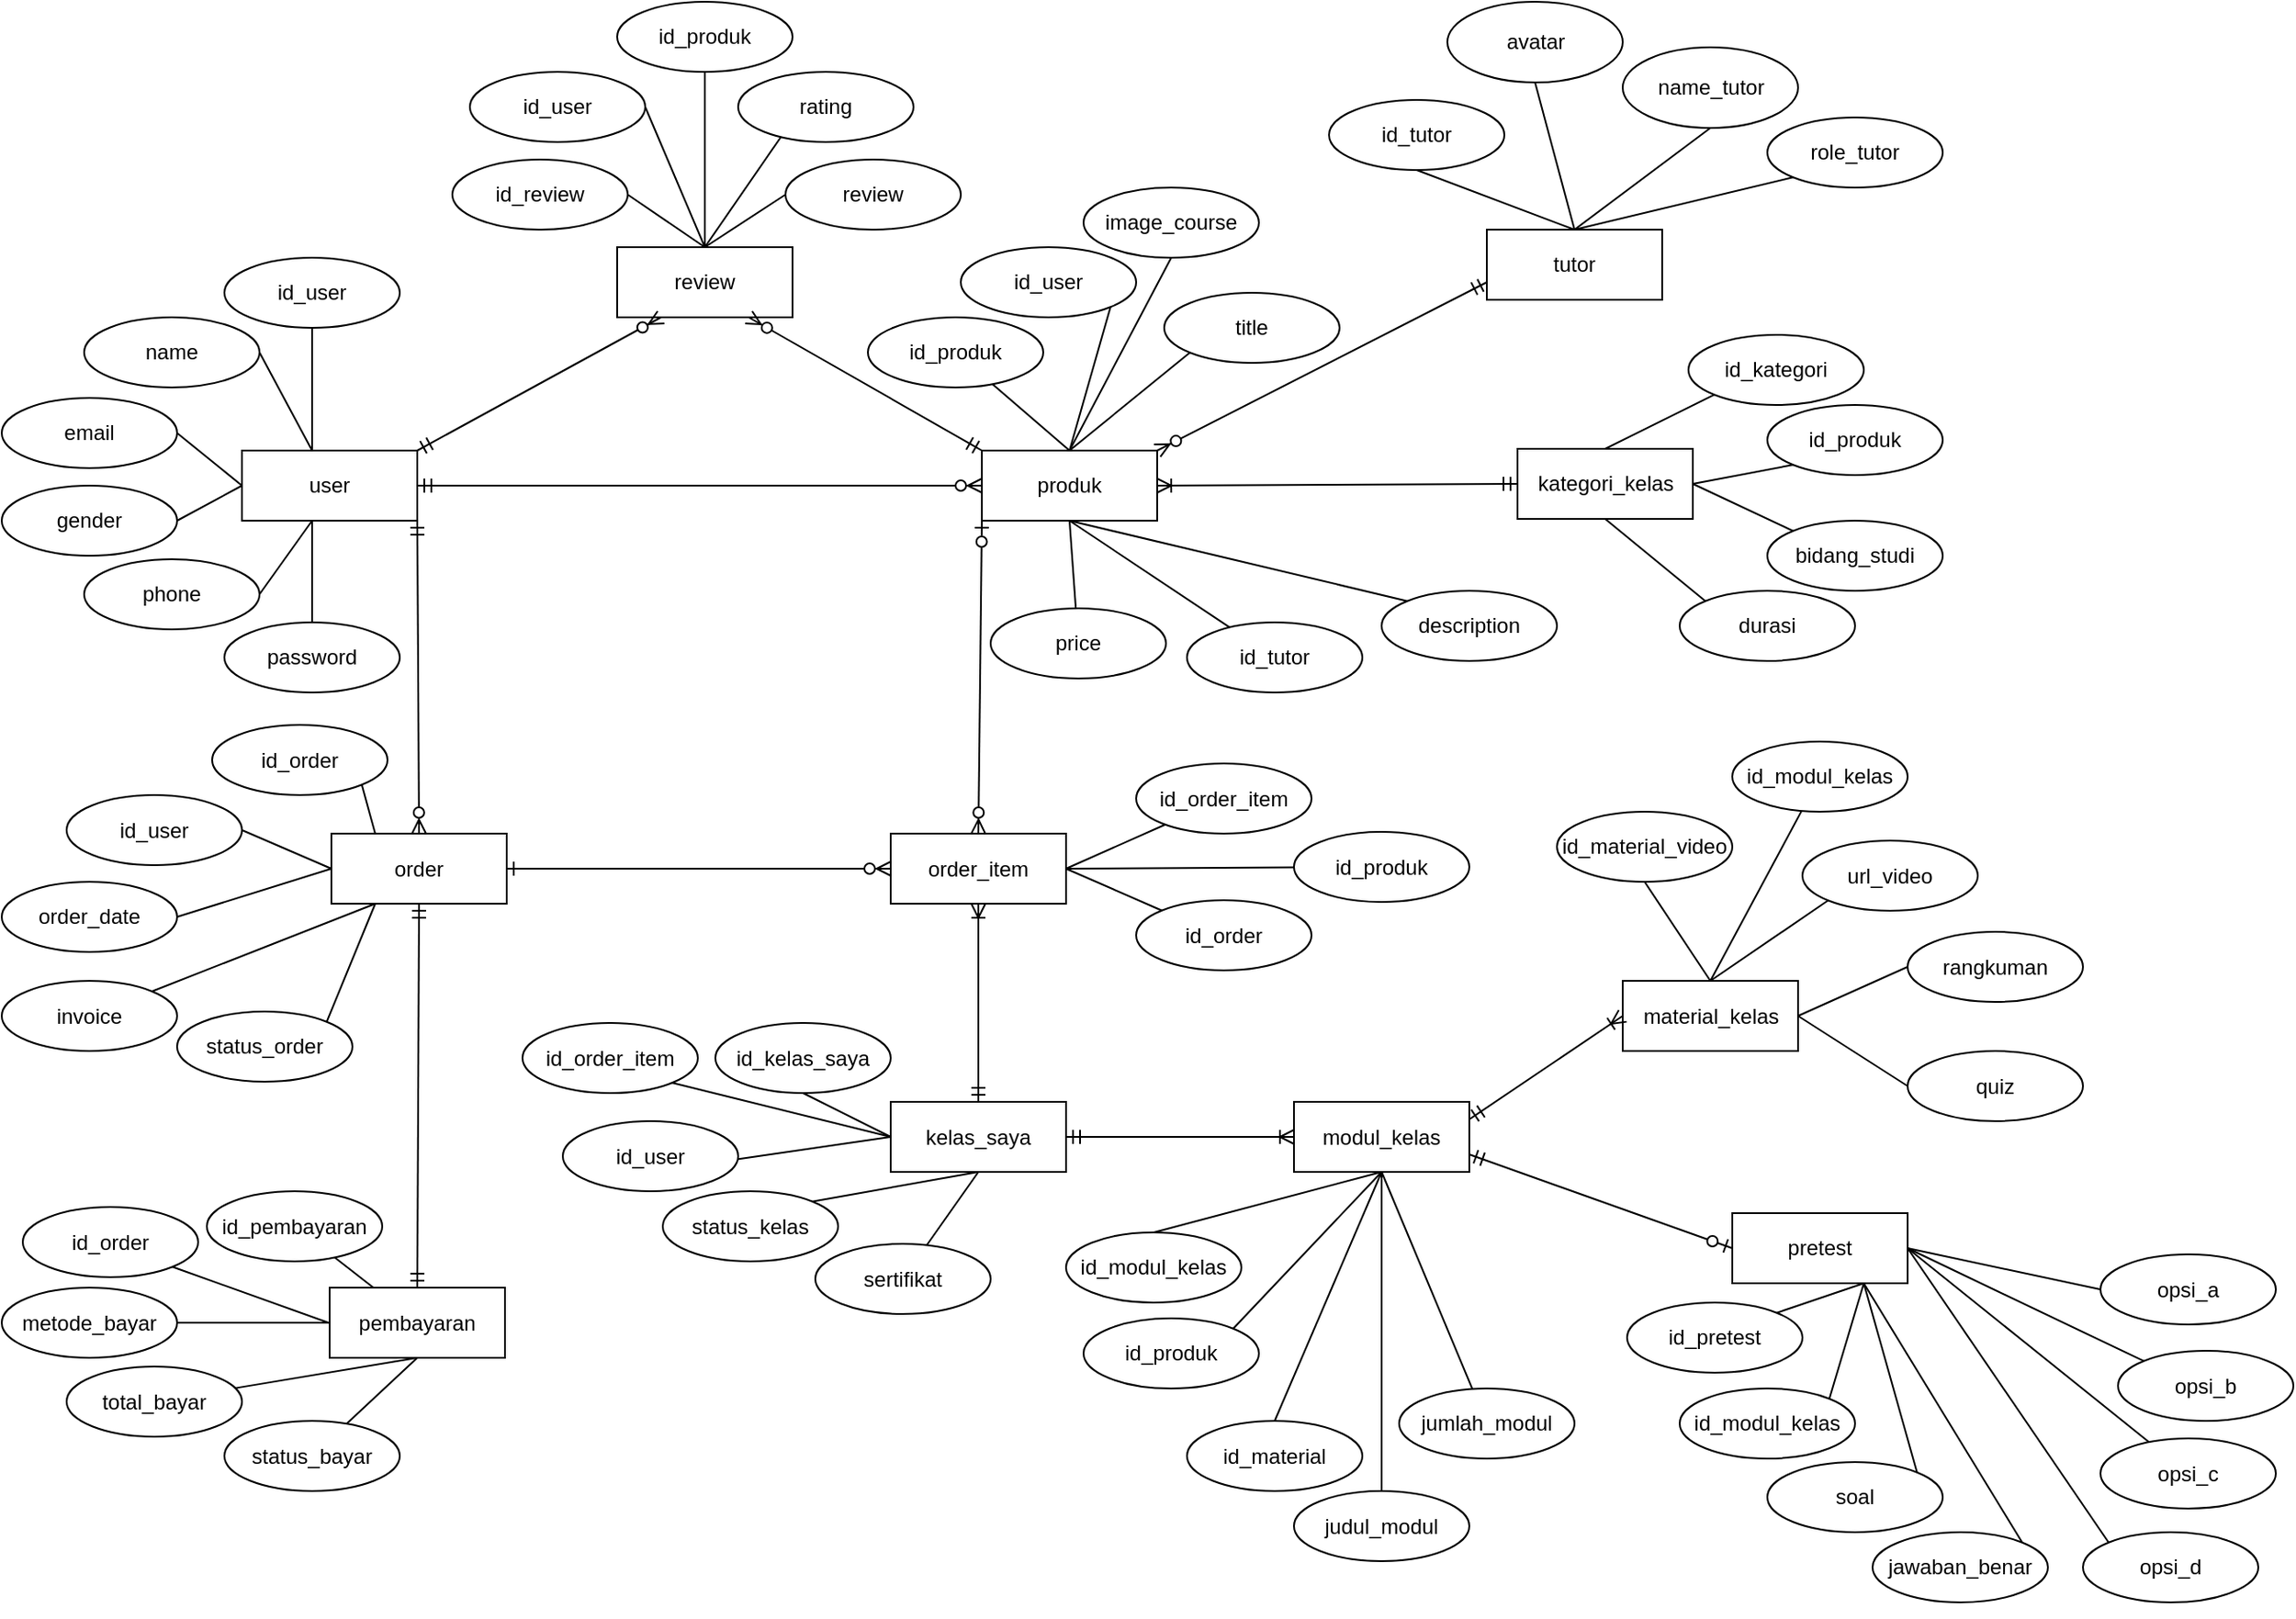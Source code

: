 <mxfile version="28.0.7">
  <diagram name="Halaman-1" id="AR8Spjh0UXJ9Vn7z1d0l">
    <mxGraphModel dx="1042" dy="1777" grid="1" gridSize="10" guides="1" tooltips="1" connect="1" arrows="1" fold="1" page="1" pageScale="1" pageWidth="827" pageHeight="1169" math="0" shadow="0">
      <root>
        <mxCell id="0" />
        <mxCell id="1" parent="0" />
        <mxCell id="4vs3T1weUWw03hKmJ2pg-3" value="user" style="whiteSpace=wrap;html=1;align=center;" parent="1" vertex="1">
          <mxGeometry x="337" y="-774" width="100" height="40" as="geometry" />
        </mxCell>
        <mxCell id="grffc1_wKBLmNfHmWr4K-2" value="" style="rounded=0;orthogonalLoop=1;jettySize=auto;html=1;endArrow=none;endFill=0;" parent="1" source="4vs3T1weUWw03hKmJ2pg-5" edge="1">
          <mxGeometry relative="1" as="geometry">
            <mxPoint x="377" y="-774" as="targetPoint" />
          </mxGeometry>
        </mxCell>
        <mxCell id="4vs3T1weUWw03hKmJ2pg-5" value="id_user" style="ellipse;whiteSpace=wrap;html=1;align=center;" parent="1" vertex="1">
          <mxGeometry x="327" y="-884" width="100" height="40" as="geometry" />
        </mxCell>
        <mxCell id="grffc1_wKBLmNfHmWr4K-7" style="rounded=0;orthogonalLoop=1;jettySize=auto;html=1;exitX=1;exitY=0.5;exitDx=0;exitDy=0;endArrow=none;endFill=0;" parent="1" source="4vs3T1weUWw03hKmJ2pg-6" edge="1">
          <mxGeometry relative="1" as="geometry">
            <mxPoint x="377" y="-774" as="targetPoint" />
          </mxGeometry>
        </mxCell>
        <mxCell id="4vs3T1weUWw03hKmJ2pg-6" value="name" style="ellipse;whiteSpace=wrap;html=1;align=center;" parent="1" vertex="1">
          <mxGeometry x="247" y="-850" width="100" height="40" as="geometry" />
        </mxCell>
        <mxCell id="grffc1_wKBLmNfHmWr4K-4" style="rounded=0;orthogonalLoop=1;jettySize=auto;html=1;entryX=0;entryY=0.5;entryDx=0;entryDy=0;endArrow=none;endFill=0;exitX=1;exitY=0.5;exitDx=0;exitDy=0;" parent="1" source="4vs3T1weUWw03hKmJ2pg-7" target="4vs3T1weUWw03hKmJ2pg-3" edge="1">
          <mxGeometry relative="1" as="geometry">
            <mxPoint x="285.26" y="-773.971" as="sourcePoint" />
            <mxPoint x="329" y="-754" as="targetPoint" />
          </mxGeometry>
        </mxCell>
        <mxCell id="4vs3T1weUWw03hKmJ2pg-7" value="email" style="ellipse;whiteSpace=wrap;html=1;align=center;" parent="1" vertex="1">
          <mxGeometry x="200" y="-804" width="100" height="40" as="geometry" />
        </mxCell>
        <mxCell id="grffc1_wKBLmNfHmWr4K-5" style="rounded=0;orthogonalLoop=1;jettySize=auto;html=1;exitX=1;exitY=0.5;exitDx=0;exitDy=0;entryX=0;entryY=0.5;entryDx=0;entryDy=0;endArrow=none;endFill=0;" parent="1" source="4vs3T1weUWw03hKmJ2pg-8" target="4vs3T1weUWw03hKmJ2pg-3" edge="1">
          <mxGeometry relative="1" as="geometry">
            <mxPoint x="329" y="-754" as="targetPoint" />
            <mxPoint x="292" y="-734" as="sourcePoint" />
          </mxGeometry>
        </mxCell>
        <mxCell id="4vs3T1weUWw03hKmJ2pg-8" value="gender" style="ellipse;whiteSpace=wrap;html=1;align=center;" parent="1" vertex="1">
          <mxGeometry x="200" y="-754" width="100" height="40" as="geometry" />
        </mxCell>
        <mxCell id="4vs3T1weUWw03hKmJ2pg-9" value="phone" style="ellipse;whiteSpace=wrap;html=1;align=center;" parent="1" vertex="1">
          <mxGeometry x="247" y="-712" width="100" height="40" as="geometry" />
        </mxCell>
        <mxCell id="grffc1_wKBLmNfHmWr4K-8" value="" style="rounded=0;orthogonalLoop=1;jettySize=auto;html=1;endArrow=none;endFill=0;" parent="1" source="4vs3T1weUWw03hKmJ2pg-10" edge="1">
          <mxGeometry relative="1" as="geometry">
            <mxPoint x="377" y="-734" as="targetPoint" />
          </mxGeometry>
        </mxCell>
        <mxCell id="4vs3T1weUWw03hKmJ2pg-10" value="password" style="ellipse;whiteSpace=wrap;html=1;align=center;" parent="1" vertex="1">
          <mxGeometry x="327" y="-676" width="100" height="40" as="geometry" />
        </mxCell>
        <mxCell id="grffc1_wKBLmNfHmWr4K-1" value="produk" style="whiteSpace=wrap;html=1;align=center;" parent="1" vertex="1">
          <mxGeometry x="759" y="-774" width="100" height="40" as="geometry" />
        </mxCell>
        <mxCell id="grffc1_wKBLmNfHmWr4K-6" style="rounded=0;orthogonalLoop=1;jettySize=auto;html=1;exitX=1;exitY=0.5;exitDx=0;exitDy=0;entryX=0.4;entryY=1;entryDx=0;entryDy=0;entryPerimeter=0;endArrow=none;endFill=0;" parent="1" source="4vs3T1weUWw03hKmJ2pg-9" target="4vs3T1weUWw03hKmJ2pg-3" edge="1">
          <mxGeometry relative="1" as="geometry" />
        </mxCell>
        <mxCell id="grffc1_wKBLmNfHmWr4K-19" style="rounded=0;orthogonalLoop=1;jettySize=auto;html=1;entryX=0.5;entryY=0;entryDx=0;entryDy=0;endArrow=none;endFill=0;" parent="1" source="grffc1_wKBLmNfHmWr4K-9" target="grffc1_wKBLmNfHmWr4K-1" edge="1">
          <mxGeometry relative="1" as="geometry" />
        </mxCell>
        <mxCell id="grffc1_wKBLmNfHmWr4K-9" value="id_produk" style="ellipse;whiteSpace=wrap;html=1;align=center;" parent="1" vertex="1">
          <mxGeometry x="694" y="-850" width="100" height="40" as="geometry" />
        </mxCell>
        <mxCell id="grffc1_wKBLmNfHmWr4K-22" style="rounded=0;orthogonalLoop=1;jettySize=auto;html=1;entryX=0.5;entryY=1;entryDx=0;entryDy=0;endArrow=none;endFill=0;" parent="1" source="grffc1_wKBLmNfHmWr4K-10" target="grffc1_wKBLmNfHmWr4K-1" edge="1">
          <mxGeometry relative="1" as="geometry" />
        </mxCell>
        <mxCell id="grffc1_wKBLmNfHmWr4K-10" value="id_tutor" style="ellipse;whiteSpace=wrap;html=1;align=center;" parent="1" vertex="1">
          <mxGeometry x="876" y="-676" width="100" height="40" as="geometry" />
        </mxCell>
        <mxCell id="grffc1_wKBLmNfHmWr4K-17" style="rounded=0;orthogonalLoop=1;jettySize=auto;html=1;endArrow=none;endFill=0;entryX=0.5;entryY=0;entryDx=0;entryDy=0;exitX=0.5;exitY=1;exitDx=0;exitDy=0;" parent="1" source="grffc1_wKBLmNfHmWr4K-11" target="grffc1_wKBLmNfHmWr4K-1" edge="1">
          <mxGeometry relative="1" as="geometry">
            <mxPoint x="804" y="-775" as="targetPoint" />
            <mxPoint x="779" y="-815" as="sourcePoint" />
          </mxGeometry>
        </mxCell>
        <mxCell id="grffc1_wKBLmNfHmWr4K-11" value="image_course" style="ellipse;whiteSpace=wrap;html=1;align=center;" parent="1" vertex="1">
          <mxGeometry x="817" y="-924" width="100" height="40" as="geometry" />
        </mxCell>
        <mxCell id="grffc1_wKBLmNfHmWr4K-15" style="rounded=0;orthogonalLoop=1;jettySize=auto;html=1;entryX=0.5;entryY=0;entryDx=0;entryDy=0;endArrow=none;endFill=0;exitX=0;exitY=1;exitDx=0;exitDy=0;" parent="1" source="grffc1_wKBLmNfHmWr4K-12" target="grffc1_wKBLmNfHmWr4K-1" edge="1">
          <mxGeometry relative="1" as="geometry" />
        </mxCell>
        <mxCell id="grffc1_wKBLmNfHmWr4K-12" value="title" style="ellipse;whiteSpace=wrap;html=1;align=center;" parent="1" vertex="1">
          <mxGeometry x="863" y="-864" width="100" height="40" as="geometry" />
        </mxCell>
        <mxCell id="grffc1_wKBLmNfHmWr4K-16" style="rounded=0;orthogonalLoop=1;jettySize=auto;html=1;exitX=0;exitY=0;exitDx=0;exitDy=0;endArrow=none;endFill=0;entryX=0.5;entryY=1;entryDx=0;entryDy=0;" parent="1" source="grffc1_wKBLmNfHmWr4K-13" target="grffc1_wKBLmNfHmWr4K-1" edge="1">
          <mxGeometry relative="1" as="geometry">
            <mxPoint x="754" y="-755" as="targetPoint" />
          </mxGeometry>
        </mxCell>
        <mxCell id="grffc1_wKBLmNfHmWr4K-13" value="description" style="ellipse;whiteSpace=wrap;html=1;align=center;" parent="1" vertex="1">
          <mxGeometry x="987" y="-694" width="100" height="40" as="geometry" />
        </mxCell>
        <mxCell id="grffc1_wKBLmNfHmWr4K-20" style="rounded=0;orthogonalLoop=1;jettySize=auto;html=1;entryX=0.5;entryY=1;entryDx=0;entryDy=0;endArrow=none;endFill=0;" parent="1" source="grffc1_wKBLmNfHmWr4K-14" target="grffc1_wKBLmNfHmWr4K-1" edge="1">
          <mxGeometry relative="1" as="geometry" />
        </mxCell>
        <mxCell id="grffc1_wKBLmNfHmWr4K-14" value="price" style="ellipse;whiteSpace=wrap;html=1;align=center;" parent="1" vertex="1">
          <mxGeometry x="764" y="-684" width="100" height="40" as="geometry" />
        </mxCell>
        <mxCell id="grffc1_wKBLmNfHmWr4K-23" value="tutor" style="whiteSpace=wrap;html=1;align=center;" parent="1" vertex="1">
          <mxGeometry x="1047" y="-900" width="100" height="40" as="geometry" />
        </mxCell>
        <mxCell id="grffc1_wKBLmNfHmWr4K-30" style="rounded=0;orthogonalLoop=1;jettySize=auto;html=1;exitX=0.5;exitY=1;exitDx=0;exitDy=0;endArrow=none;endFill=0;entryX=0.5;entryY=0;entryDx=0;entryDy=0;" parent="1" source="grffc1_wKBLmNfHmWr4K-24" target="grffc1_wKBLmNfHmWr4K-23" edge="1">
          <mxGeometry relative="1" as="geometry">
            <mxPoint x="1171.645" y="-925.858" as="sourcePoint" />
            <mxPoint x="1097" y="-900" as="targetPoint" />
          </mxGeometry>
        </mxCell>
        <mxCell id="grffc1_wKBLmNfHmWr4K-24" value="id_tutor" style="ellipse;whiteSpace=wrap;html=1;align=center;" parent="1" vertex="1">
          <mxGeometry x="957" y="-974" width="100" height="40" as="geometry" />
        </mxCell>
        <mxCell id="grffc1_wKBLmNfHmWr4K-31" style="rounded=0;orthogonalLoop=1;jettySize=auto;html=1;exitX=0.5;exitY=1;exitDx=0;exitDy=0;endArrow=none;endFill=0;entryX=0.5;entryY=0;entryDx=0;entryDy=0;" parent="1" source="grffc1_wKBLmNfHmWr4K-25" target="grffc1_wKBLmNfHmWr4K-23" edge="1">
          <mxGeometry relative="1" as="geometry">
            <mxPoint x="1127" y="-960" as="sourcePoint" />
          </mxGeometry>
        </mxCell>
        <mxCell id="grffc1_wKBLmNfHmWr4K-25" value="name_tutor" style="ellipse;whiteSpace=wrap;html=1;align=center;" parent="1" vertex="1">
          <mxGeometry x="1124.5" y="-1004" width="100" height="46" as="geometry" />
        </mxCell>
        <mxCell id="grffc1_wKBLmNfHmWr4K-33" style="rounded=0;orthogonalLoop=1;jettySize=auto;html=1;endArrow=none;endFill=0;startArrow=none;startFill=0;entryX=0.5;entryY=0;entryDx=0;entryDy=0;exitX=0;exitY=1;exitDx=0;exitDy=0;" parent="1" source="grffc1_wKBLmNfHmWr4K-26" target="grffc1_wKBLmNfHmWr4K-23" edge="1">
          <mxGeometry relative="1" as="geometry">
            <mxPoint x="1047" y="-920" as="sourcePoint" />
            <mxPoint x="1077" y="-906" as="targetPoint" />
          </mxGeometry>
        </mxCell>
        <mxCell id="grffc1_wKBLmNfHmWr4K-26" value="role_tutor" style="ellipse;whiteSpace=wrap;html=1;align=center;" parent="1" vertex="1">
          <mxGeometry x="1207" y="-964" width="100" height="40" as="geometry" />
        </mxCell>
        <mxCell id="grffc1_wKBLmNfHmWr4K-36" style="rounded=0;orthogonalLoop=1;jettySize=auto;html=1;exitX=1;exitY=1;exitDx=0;exitDy=0;entryX=0.5;entryY=0;entryDx=0;entryDy=0;endArrow=none;endFill=0;" parent="1" source="grffc1_wKBLmNfHmWr4K-34" target="grffc1_wKBLmNfHmWr4K-1" edge="1">
          <mxGeometry relative="1" as="geometry" />
        </mxCell>
        <mxCell id="grffc1_wKBLmNfHmWr4K-34" value="id_user" style="ellipse;whiteSpace=wrap;html=1;align=center;" parent="1" vertex="1">
          <mxGeometry x="747" y="-890" width="100" height="40" as="geometry" />
        </mxCell>
        <mxCell id="fIigrEEgvfNoZk3N0VOl-100" value="review" style="whiteSpace=wrap;html=1;align=center;" parent="1" vertex="1">
          <mxGeometry x="551" y="-890" width="100" height="40" as="geometry" />
        </mxCell>
        <mxCell id="fIigrEEgvfNoZk3N0VOl-106" style="rounded=0;orthogonalLoop=1;jettySize=auto;html=1;entryX=0.5;entryY=0;entryDx=0;entryDy=0;endArrow=none;endFill=0;exitX=1;exitY=0.5;exitDx=0;exitDy=0;" parent="1" source="fIigrEEgvfNoZk3N0VOl-101" target="fIigrEEgvfNoZk3N0VOl-100" edge="1">
          <mxGeometry relative="1" as="geometry">
            <mxPoint x="621" y="-900" as="targetPoint" />
          </mxGeometry>
        </mxCell>
        <mxCell id="fIigrEEgvfNoZk3N0VOl-101" value="id_review" style="ellipse;whiteSpace=wrap;html=1;align=center;" parent="1" vertex="1">
          <mxGeometry x="457" y="-940" width="100" height="40" as="geometry" />
        </mxCell>
        <mxCell id="fIigrEEgvfNoZk3N0VOl-107" style="rounded=0;orthogonalLoop=1;jettySize=auto;html=1;exitX=1;exitY=0.5;exitDx=0;exitDy=0;entryX=0.5;entryY=0;entryDx=0;entryDy=0;endArrow=none;endFill=0;" parent="1" source="fIigrEEgvfNoZk3N0VOl-102" target="fIigrEEgvfNoZk3N0VOl-100" edge="1">
          <mxGeometry relative="1" as="geometry" />
        </mxCell>
        <mxCell id="fIigrEEgvfNoZk3N0VOl-102" value="id_user" style="ellipse;whiteSpace=wrap;html=1;align=center;" parent="1" vertex="1">
          <mxGeometry x="467" y="-990" width="100" height="40" as="geometry" />
        </mxCell>
        <mxCell id="fIigrEEgvfNoZk3N0VOl-112" style="rounded=0;orthogonalLoop=1;jettySize=auto;html=1;exitX=0.5;exitY=0;exitDx=0;exitDy=0;endArrow=none;endFill=0;entryX=0.5;entryY=0;entryDx=0;entryDy=0;" parent="1" source="fIigrEEgvfNoZk3N0VOl-103" target="fIigrEEgvfNoZk3N0VOl-100" edge="1">
          <mxGeometry relative="1" as="geometry">
            <mxPoint x="601" y="-848" as="targetPoint" />
          </mxGeometry>
        </mxCell>
        <mxCell id="fIigrEEgvfNoZk3N0VOl-103" value="id_produk" style="ellipse;whiteSpace=wrap;html=1;align=center;" parent="1" vertex="1">
          <mxGeometry x="551" y="-1030" width="100" height="40" as="geometry" />
        </mxCell>
        <mxCell id="fIigrEEgvfNoZk3N0VOl-110" style="rounded=0;orthogonalLoop=1;jettySize=auto;html=1;exitX=0.5;exitY=0;exitDx=0;exitDy=0;entryX=0.5;entryY=0;entryDx=0;entryDy=0;endArrow=none;endFill=0;" parent="1" source="fIigrEEgvfNoZk3N0VOl-104" target="fIigrEEgvfNoZk3N0VOl-100" edge="1">
          <mxGeometry relative="1" as="geometry" />
        </mxCell>
        <mxCell id="fIigrEEgvfNoZk3N0VOl-104" value="rating" style="ellipse;whiteSpace=wrap;html=1;align=center;" parent="1" vertex="1">
          <mxGeometry x="620" y="-990" width="100" height="40" as="geometry" />
        </mxCell>
        <mxCell id="fIigrEEgvfNoZk3N0VOl-111" style="rounded=0;orthogonalLoop=1;jettySize=auto;html=1;endArrow=none;endFill=0;entryX=0.5;entryY=0;entryDx=0;entryDy=0;exitX=0;exitY=0.5;exitDx=0;exitDy=0;" parent="1" source="fIigrEEgvfNoZk3N0VOl-105" target="fIigrEEgvfNoZk3N0VOl-100" edge="1">
          <mxGeometry relative="1" as="geometry">
            <mxPoint x="601" y="-890" as="targetPoint" />
          </mxGeometry>
        </mxCell>
        <mxCell id="fIigrEEgvfNoZk3N0VOl-105" value="review" style="ellipse;whiteSpace=wrap;html=1;align=center;" parent="1" vertex="1">
          <mxGeometry x="647" y="-940" width="100" height="40" as="geometry" />
        </mxCell>
        <mxCell id="fIigrEEgvfNoZk3N0VOl-114" value="pembayaran" style="whiteSpace=wrap;html=1;align=center;" parent="1" vertex="1">
          <mxGeometry x="387" y="-296.5" width="100" height="40" as="geometry" />
        </mxCell>
        <mxCell id="fIigrEEgvfNoZk3N0VOl-115" style="rounded=0;orthogonalLoop=1;jettySize=auto;html=1;entryX=0.25;entryY=0;entryDx=0;entryDy=0;endArrow=none;endFill=0;" parent="1" source="fIigrEEgvfNoZk3N0VOl-116" target="fIigrEEgvfNoZk3N0VOl-114" edge="1">
          <mxGeometry relative="1" as="geometry">
            <mxPoint x="457" y="-306.5" as="targetPoint" />
          </mxGeometry>
        </mxCell>
        <mxCell id="fIigrEEgvfNoZk3N0VOl-116" value="id_pembayaran" style="ellipse;whiteSpace=wrap;html=1;align=center;" parent="1" vertex="1">
          <mxGeometry x="317" y="-351.5" width="100" height="40" as="geometry" />
        </mxCell>
        <mxCell id="fIigrEEgvfNoZk3N0VOl-119" style="rounded=0;orthogonalLoop=1;jettySize=auto;html=1;exitX=1;exitY=1;exitDx=0;exitDy=0;entryX=-0.003;entryY=0.503;entryDx=0;entryDy=0;entryPerimeter=0;endArrow=none;endFill=0;" parent="1" source="fIigrEEgvfNoZk3N0VOl-120" target="fIigrEEgvfNoZk3N0VOl-114" edge="1">
          <mxGeometry relative="1" as="geometry">
            <mxPoint x="387" y="-276.5" as="targetPoint" />
          </mxGeometry>
        </mxCell>
        <mxCell id="fIigrEEgvfNoZk3N0VOl-120" value="id_order" style="ellipse;whiteSpace=wrap;html=1;align=center;" parent="1" vertex="1">
          <mxGeometry x="212" y="-342.5" width="100" height="40" as="geometry" />
        </mxCell>
        <mxCell id="fIigrEEgvfNoZk3N0VOl-121" style="rounded=0;orthogonalLoop=1;jettySize=auto;html=1;exitX=1;exitY=0.5;exitDx=0;exitDy=0;entryX=0;entryY=0.5;entryDx=0;entryDy=0;endArrow=none;endFill=0;" parent="1" source="fIigrEEgvfNoZk3N0VOl-122" target="fIigrEEgvfNoZk3N0VOl-114" edge="1">
          <mxGeometry relative="1" as="geometry" />
        </mxCell>
        <mxCell id="fIigrEEgvfNoZk3N0VOl-122" value="metode_bayar" style="ellipse;whiteSpace=wrap;html=1;align=center;" parent="1" vertex="1">
          <mxGeometry x="200" y="-296.5" width="100" height="40" as="geometry" />
        </mxCell>
        <mxCell id="fIigrEEgvfNoZk3N0VOl-123" style="rounded=0;orthogonalLoop=1;jettySize=auto;html=1;entryX=0.5;entryY=1;entryDx=0;entryDy=0;endArrow=none;endFill=0;" parent="1" source="fIigrEEgvfNoZk3N0VOl-124" target="fIigrEEgvfNoZk3N0VOl-114" edge="1">
          <mxGeometry relative="1" as="geometry" />
        </mxCell>
        <mxCell id="fIigrEEgvfNoZk3N0VOl-124" value="total_bayar" style="ellipse;whiteSpace=wrap;html=1;align=center;" parent="1" vertex="1">
          <mxGeometry x="237" y="-251.5" width="100" height="40" as="geometry" />
        </mxCell>
        <mxCell id="fIigrEEgvfNoZk3N0VOl-125" value="order" style="whiteSpace=wrap;html=1;align=center;" parent="1" vertex="1">
          <mxGeometry x="388" y="-555.5" width="100" height="40" as="geometry" />
        </mxCell>
        <mxCell id="fIigrEEgvfNoZk3N0VOl-126" style="rounded=0;orthogonalLoop=1;jettySize=auto;html=1;endArrow=none;endFill=0;entryX=0.25;entryY=0;entryDx=0;entryDy=0;exitX=1;exitY=1;exitDx=0;exitDy=0;" parent="1" source="fIigrEEgvfNoZk3N0VOl-127" target="fIigrEEgvfNoZk3N0VOl-125" edge="1">
          <mxGeometry relative="1" as="geometry">
            <mxPoint x="501" y="-537" as="targetPoint" />
            <mxPoint x="346.275" y="-432.544" as="sourcePoint" />
          </mxGeometry>
        </mxCell>
        <mxCell id="fIigrEEgvfNoZk3N0VOl-127" value="id_order" style="ellipse;whiteSpace=wrap;html=1;align=center;" parent="1" vertex="1">
          <mxGeometry x="320" y="-617.5" width="100" height="40" as="geometry" />
        </mxCell>
        <mxCell id="fIigrEEgvfNoZk3N0VOl-128" style="rounded=0;orthogonalLoop=1;jettySize=auto;html=1;exitX=1;exitY=0.5;exitDx=0;exitDy=0;entryX=0;entryY=0.5;entryDx=0;entryDy=0;endArrow=none;endFill=0;" parent="1" source="fIigrEEgvfNoZk3N0VOl-129" target="fIigrEEgvfNoZk3N0VOl-125" edge="1">
          <mxGeometry relative="1" as="geometry" />
        </mxCell>
        <mxCell id="fIigrEEgvfNoZk3N0VOl-129" value="id_user" style="ellipse;whiteSpace=wrap;html=1;align=center;" parent="1" vertex="1">
          <mxGeometry x="237" y="-577.5" width="100" height="40" as="geometry" />
        </mxCell>
        <mxCell id="fIigrEEgvfNoZk3N0VOl-132" style="rounded=0;orthogonalLoop=1;jettySize=auto;html=1;exitX=1;exitY=0.5;exitDx=0;exitDy=0;entryX=0;entryY=0.5;entryDx=0;entryDy=0;endArrow=none;endFill=0;" parent="1" source="fIigrEEgvfNoZk3N0VOl-133" target="fIigrEEgvfNoZk3N0VOl-125" edge="1">
          <mxGeometry relative="1" as="geometry" />
        </mxCell>
        <mxCell id="fIigrEEgvfNoZk3N0VOl-133" value="order_date" style="ellipse;whiteSpace=wrap;html=1;align=center;" parent="1" vertex="1">
          <mxGeometry x="200" y="-528" width="100" height="40" as="geometry" />
        </mxCell>
        <mxCell id="fIigrEEgvfNoZk3N0VOl-137" value="" style="rounded=0;orthogonalLoop=1;jettySize=auto;html=1;endArrow=none;endFill=0;entryX=0.25;entryY=1;entryDx=0;entryDy=0;" parent="1" source="fIigrEEgvfNoZk3N0VOl-136" target="fIigrEEgvfNoZk3N0VOl-125" edge="1">
          <mxGeometry relative="1" as="geometry" />
        </mxCell>
        <mxCell id="fIigrEEgvfNoZk3N0VOl-136" value="invoice" style="ellipse;whiteSpace=wrap;html=1;align=center;" parent="1" vertex="1">
          <mxGeometry x="200" y="-471.5" width="100" height="40" as="geometry" />
        </mxCell>
        <mxCell id="fIigrEEgvfNoZk3N0VOl-138" value="pretest" style="whiteSpace=wrap;html=1;align=center;" parent="1" vertex="1">
          <mxGeometry x="1187" y="-339" width="100" height="40" as="geometry" />
        </mxCell>
        <mxCell id="V3e96ujiatzASSG7UKfO-22" style="rounded=0;orthogonalLoop=1;jettySize=auto;html=1;exitX=1;exitY=0;exitDx=0;exitDy=0;entryX=0.75;entryY=1;entryDx=0;entryDy=0;endArrow=none;endFill=0;" parent="1" source="fIigrEEgvfNoZk3N0VOl-140" target="fIigrEEgvfNoZk3N0VOl-138" edge="1">
          <mxGeometry relative="1" as="geometry" />
        </mxCell>
        <mxCell id="fIigrEEgvfNoZk3N0VOl-140" value="id_pretest" style="ellipse;whiteSpace=wrap;html=1;align=center;" parent="1" vertex="1">
          <mxGeometry x="1127" y="-288" width="100" height="40" as="geometry" />
        </mxCell>
        <mxCell id="V3e96ujiatzASSG7UKfO-23" style="rounded=0;orthogonalLoop=1;jettySize=auto;html=1;exitX=1;exitY=0;exitDx=0;exitDy=0;entryX=0.75;entryY=1;entryDx=0;entryDy=0;endArrow=none;endFill=0;" parent="1" source="fIigrEEgvfNoZk3N0VOl-142" target="fIigrEEgvfNoZk3N0VOl-138" edge="1">
          <mxGeometry relative="1" as="geometry" />
        </mxCell>
        <mxCell id="fIigrEEgvfNoZk3N0VOl-142" value="id_modul_kelas" style="ellipse;whiteSpace=wrap;html=1;align=center;" parent="1" vertex="1">
          <mxGeometry x="1157" y="-239" width="100" height="40" as="geometry" />
        </mxCell>
        <mxCell id="V3e96ujiatzASSG7UKfO-24" style="rounded=0;orthogonalLoop=1;jettySize=auto;html=1;exitX=1;exitY=0;exitDx=0;exitDy=0;entryX=0.75;entryY=1;entryDx=0;entryDy=0;endArrow=none;endFill=0;" parent="1" source="fIigrEEgvfNoZk3N0VOl-144" target="fIigrEEgvfNoZk3N0VOl-138" edge="1">
          <mxGeometry relative="1" as="geometry" />
        </mxCell>
        <mxCell id="fIigrEEgvfNoZk3N0VOl-144" value="soal" style="ellipse;whiteSpace=wrap;html=1;align=center;" parent="1" vertex="1">
          <mxGeometry x="1207" y="-197" width="100" height="40" as="geometry" />
        </mxCell>
        <mxCell id="V3e96ujiatzASSG7UKfO-27" style="rounded=0;orthogonalLoop=1;jettySize=auto;html=1;exitX=0;exitY=0.5;exitDx=0;exitDy=0;entryX=1;entryY=0.5;entryDx=0;entryDy=0;endArrow=none;endFill=0;" parent="1" source="fIigrEEgvfNoZk3N0VOl-146" target="fIigrEEgvfNoZk3N0VOl-138" edge="1">
          <mxGeometry relative="1" as="geometry" />
        </mxCell>
        <mxCell id="fIigrEEgvfNoZk3N0VOl-146" value="opsi_a" style="ellipse;whiteSpace=wrap;html=1;align=center;" parent="1" vertex="1">
          <mxGeometry x="1397" y="-315.5" width="100" height="40" as="geometry" />
        </mxCell>
        <mxCell id="V3e96ujiatzASSG7UKfO-28" style="rounded=0;orthogonalLoop=1;jettySize=auto;html=1;exitX=0;exitY=0;exitDx=0;exitDy=0;entryX=1;entryY=0.5;entryDx=0;entryDy=0;endArrow=none;endFill=0;" parent="1" source="fIigrEEgvfNoZk3N0VOl-148" target="fIigrEEgvfNoZk3N0VOl-138" edge="1">
          <mxGeometry relative="1" as="geometry" />
        </mxCell>
        <mxCell id="fIigrEEgvfNoZk3N0VOl-148" value="opsi_b" style="ellipse;whiteSpace=wrap;html=1;align=center;" parent="1" vertex="1">
          <mxGeometry x="1407" y="-260.5" width="100" height="40" as="geometry" />
        </mxCell>
        <mxCell id="V3e96ujiatzASSG7UKfO-29" style="rounded=0;orthogonalLoop=1;jettySize=auto;html=1;entryX=1;entryY=0.5;entryDx=0;entryDy=0;endArrow=none;endFill=0;" parent="1" source="fIigrEEgvfNoZk3N0VOl-150" target="fIigrEEgvfNoZk3N0VOl-138" edge="1">
          <mxGeometry relative="1" as="geometry" />
        </mxCell>
        <mxCell id="fIigrEEgvfNoZk3N0VOl-150" value="opsi_c" style="ellipse;whiteSpace=wrap;html=1;align=center;" parent="1" vertex="1">
          <mxGeometry x="1397" y="-210.5" width="100" height="40" as="geometry" />
        </mxCell>
        <mxCell id="V3e96ujiatzASSG7UKfO-30" style="rounded=0;orthogonalLoop=1;jettySize=auto;html=1;exitX=0;exitY=0;exitDx=0;exitDy=0;entryX=1;entryY=0.5;entryDx=0;entryDy=0;endArrow=none;endFill=0;" parent="1" source="fIigrEEgvfNoZk3N0VOl-151" target="fIigrEEgvfNoZk3N0VOl-138" edge="1">
          <mxGeometry relative="1" as="geometry" />
        </mxCell>
        <mxCell id="fIigrEEgvfNoZk3N0VOl-151" value="opsi_d" style="ellipse;whiteSpace=wrap;html=1;align=center;" parent="1" vertex="1">
          <mxGeometry x="1387" y="-157" width="100" height="40" as="geometry" />
        </mxCell>
        <mxCell id="V3e96ujiatzASSG7UKfO-25" style="rounded=0;orthogonalLoop=1;jettySize=auto;html=1;exitX=1;exitY=0;exitDx=0;exitDy=0;entryX=0.75;entryY=1;entryDx=0;entryDy=0;endArrow=none;endFill=0;" parent="1" source="fIigrEEgvfNoZk3N0VOl-152" target="fIigrEEgvfNoZk3N0VOl-138" edge="1">
          <mxGeometry relative="1" as="geometry" />
        </mxCell>
        <mxCell id="fIigrEEgvfNoZk3N0VOl-152" value="jawaban_benar" style="ellipse;whiteSpace=wrap;html=1;align=center;" parent="1" vertex="1">
          <mxGeometry x="1267" y="-157" width="100" height="40" as="geometry" />
        </mxCell>
        <mxCell id="fIigrEEgvfNoZk3N0VOl-158" value="material_kelas" style="whiteSpace=wrap;html=1;align=center;" parent="1" vertex="1">
          <mxGeometry x="1124.5" y="-471.5" width="100" height="40" as="geometry" />
        </mxCell>
        <mxCell id="V3e96ujiatzASSG7UKfO-32" style="rounded=0;orthogonalLoop=1;jettySize=auto;html=1;exitX=0.5;exitY=1;exitDx=0;exitDy=0;entryX=0.5;entryY=0;entryDx=0;entryDy=0;endArrow=none;endFill=0;" parent="1" source="fIigrEEgvfNoZk3N0VOl-160" target="fIigrEEgvfNoZk3N0VOl-158" edge="1">
          <mxGeometry relative="1" as="geometry" />
        </mxCell>
        <mxCell id="fIigrEEgvfNoZk3N0VOl-160" value="id_material_video" style="ellipse;whiteSpace=wrap;html=1;align=center;" parent="1" vertex="1">
          <mxGeometry x="1087" y="-568" width="100" height="40" as="geometry" />
        </mxCell>
        <mxCell id="V3e96ujiatzASSG7UKfO-33" style="rounded=0;orthogonalLoop=1;jettySize=auto;html=1;exitX=0;exitY=1;exitDx=0;exitDy=0;entryX=0.5;entryY=0;entryDx=0;entryDy=0;endArrow=none;endFill=0;" parent="1" source="fIigrEEgvfNoZk3N0VOl-162" target="fIigrEEgvfNoZk3N0VOl-158" edge="1">
          <mxGeometry relative="1" as="geometry" />
        </mxCell>
        <mxCell id="fIigrEEgvfNoZk3N0VOl-162" value="url_video" style="ellipse;whiteSpace=wrap;html=1;align=center;" parent="1" vertex="1">
          <mxGeometry x="1227" y="-551.5" width="100" height="40" as="geometry" />
        </mxCell>
        <mxCell id="V3e96ujiatzASSG7UKfO-34" style="rounded=0;orthogonalLoop=1;jettySize=auto;html=1;exitX=0;exitY=0.5;exitDx=0;exitDy=0;entryX=1;entryY=0.5;entryDx=0;entryDy=0;endArrow=none;endFill=0;" parent="1" source="fIigrEEgvfNoZk3N0VOl-164" target="fIigrEEgvfNoZk3N0VOl-158" edge="1">
          <mxGeometry relative="1" as="geometry" />
        </mxCell>
        <mxCell id="fIigrEEgvfNoZk3N0VOl-164" value="rangkuman" style="ellipse;whiteSpace=wrap;html=1;align=center;" parent="1" vertex="1">
          <mxGeometry x="1287" y="-499.5" width="100" height="40" as="geometry" />
        </mxCell>
        <mxCell id="V3e96ujiatzASSG7UKfO-35" style="rounded=0;orthogonalLoop=1;jettySize=auto;html=1;exitX=0;exitY=0.5;exitDx=0;exitDy=0;entryX=1;entryY=0.5;entryDx=0;entryDy=0;endArrow=none;endFill=0;" parent="1" source="fIigrEEgvfNoZk3N0VOl-165" target="fIigrEEgvfNoZk3N0VOl-158" edge="1">
          <mxGeometry relative="1" as="geometry" />
        </mxCell>
        <mxCell id="fIigrEEgvfNoZk3N0VOl-165" value="quiz" style="ellipse;whiteSpace=wrap;html=1;align=center;" parent="1" vertex="1">
          <mxGeometry x="1287" y="-431.5" width="100" height="40" as="geometry" />
        </mxCell>
        <mxCell id="fIigrEEgvfNoZk3N0VOl-170" value="modul_kelas" style="whiteSpace=wrap;html=1;align=center;" parent="1" vertex="1">
          <mxGeometry x="937" y="-402.5" width="100" height="40" as="geometry" />
        </mxCell>
        <mxCell id="fIigrEEgvfNoZk3N0VOl-171" style="rounded=0;orthogonalLoop=1;jettySize=auto;html=1;exitX=0.5;exitY=0;exitDx=0;exitDy=0;entryX=0.5;entryY=1;entryDx=0;entryDy=0;endArrow=none;endFill=0;" parent="1" source="fIigrEEgvfNoZk3N0VOl-172" target="fIigrEEgvfNoZk3N0VOl-170" edge="1">
          <mxGeometry relative="1" as="geometry" />
        </mxCell>
        <mxCell id="fIigrEEgvfNoZk3N0VOl-172" value="id_modul_kelas" style="ellipse;whiteSpace=wrap;html=1;align=center;" parent="1" vertex="1">
          <mxGeometry x="807" y="-328" width="100" height="40" as="geometry" />
        </mxCell>
        <mxCell id="fIigrEEgvfNoZk3N0VOl-173" style="rounded=0;orthogonalLoop=1;jettySize=auto;html=1;exitX=1;exitY=0;exitDx=0;exitDy=0;endArrow=none;endFill=0;entryX=0.5;entryY=1;entryDx=0;entryDy=0;" parent="1" source="fIigrEEgvfNoZk3N0VOl-174" target="fIigrEEgvfNoZk3N0VOl-170" edge="1">
          <mxGeometry relative="1" as="geometry" />
        </mxCell>
        <mxCell id="fIigrEEgvfNoZk3N0VOl-174" value="id_produk" style="ellipse;whiteSpace=wrap;html=1;align=center;" parent="1" vertex="1">
          <mxGeometry x="817" y="-279" width="100" height="40" as="geometry" />
        </mxCell>
        <mxCell id="fIigrEEgvfNoZk3N0VOl-175" style="rounded=0;orthogonalLoop=1;jettySize=auto;html=1;exitX=0.5;exitY=0;exitDx=0;exitDy=0;entryX=0.5;entryY=1;entryDx=0;entryDy=0;endArrow=none;endFill=0;startArrow=none;startFill=0;" parent="1" source="fIigrEEgvfNoZk3N0VOl-176" target="fIigrEEgvfNoZk3N0VOl-170" edge="1">
          <mxGeometry relative="1" as="geometry" />
        </mxCell>
        <mxCell id="fIigrEEgvfNoZk3N0VOl-176" value="id_material" style="ellipse;whiteSpace=wrap;html=1;align=center;" parent="1" vertex="1">
          <mxGeometry x="876" y="-220.5" width="100" height="40" as="geometry" />
        </mxCell>
        <mxCell id="fIigrEEgvfNoZk3N0VOl-192" value="kategori_kelas" style="whiteSpace=wrap;html=1;align=center;" parent="1" vertex="1">
          <mxGeometry x="1064.5" y="-775" width="100" height="40" as="geometry" />
        </mxCell>
        <mxCell id="fIigrEEgvfNoZk3N0VOl-193" style="rounded=0;orthogonalLoop=1;jettySize=auto;html=1;exitX=0;exitY=1;exitDx=0;exitDy=0;entryX=0.5;entryY=0;entryDx=0;entryDy=0;endArrow=none;endFill=0;" parent="1" source="fIigrEEgvfNoZk3N0VOl-194" target="fIigrEEgvfNoZk3N0VOl-192" edge="1">
          <mxGeometry relative="1" as="geometry" />
        </mxCell>
        <mxCell id="fIigrEEgvfNoZk3N0VOl-194" value="id_kategori" style="ellipse;whiteSpace=wrap;html=1;align=center;" parent="1" vertex="1">
          <mxGeometry x="1162" y="-840" width="100" height="40" as="geometry" />
        </mxCell>
        <mxCell id="fIigrEEgvfNoZk3N0VOl-195" style="rounded=0;orthogonalLoop=1;jettySize=auto;html=1;exitX=0;exitY=1;exitDx=0;exitDy=0;endArrow=none;endFill=0;entryX=1;entryY=0.5;entryDx=0;entryDy=0;" parent="1" source="fIigrEEgvfNoZk3N0VOl-196" target="fIigrEEgvfNoZk3N0VOl-192" edge="1">
          <mxGeometry relative="1" as="geometry" />
        </mxCell>
        <mxCell id="fIigrEEgvfNoZk3N0VOl-196" value="id_produk" style="ellipse;whiteSpace=wrap;html=1;align=center;" parent="1" vertex="1">
          <mxGeometry x="1207" y="-800" width="100" height="40" as="geometry" />
        </mxCell>
        <mxCell id="fIigrEEgvfNoZk3N0VOl-197" style="rounded=0;orthogonalLoop=1;jettySize=auto;html=1;exitX=0;exitY=0;exitDx=0;exitDy=0;entryX=1;entryY=0.5;entryDx=0;entryDy=0;endArrow=none;endFill=0;startArrow=none;startFill=0;" parent="1" source="fIigrEEgvfNoZk3N0VOl-198" target="fIigrEEgvfNoZk3N0VOl-192" edge="1">
          <mxGeometry relative="1" as="geometry" />
        </mxCell>
        <mxCell id="fIigrEEgvfNoZk3N0VOl-198" value="bidang_studi" style="ellipse;whiteSpace=wrap;html=1;align=center;" parent="1" vertex="1">
          <mxGeometry x="1207" y="-734" width="100" height="40" as="geometry" />
        </mxCell>
        <mxCell id="fIigrEEgvfNoZk3N0VOl-199" style="rounded=0;orthogonalLoop=1;jettySize=auto;html=1;exitX=0;exitY=0;exitDx=0;exitDy=0;entryX=0.5;entryY=1;entryDx=0;entryDy=0;endArrow=none;endFill=0;" parent="1" source="fIigrEEgvfNoZk3N0VOl-200" target="fIigrEEgvfNoZk3N0VOl-192" edge="1">
          <mxGeometry relative="1" as="geometry" />
        </mxCell>
        <mxCell id="fIigrEEgvfNoZk3N0VOl-200" value="durasi" style="ellipse;whiteSpace=wrap;html=1;align=center;" parent="1" vertex="1">
          <mxGeometry x="1157" y="-694" width="100" height="40" as="geometry" />
        </mxCell>
        <mxCell id="WLzVadDFJiQFFKAy1ZBl-15" value="" style="fontSize=12;html=1;endArrow=ERzeroToMany;startArrow=ERmandOne;rounded=0;exitX=0;exitY=0.75;exitDx=0;exitDy=0;entryX=1;entryY=0;entryDx=0;entryDy=0;" parent="1" source="grffc1_wKBLmNfHmWr4K-23" target="grffc1_wKBLmNfHmWr4K-1" edge="1">
          <mxGeometry width="100" height="100" relative="1" as="geometry">
            <mxPoint x="957" y="-814" as="sourcePoint" />
            <mxPoint x="937" y="-834" as="targetPoint" />
          </mxGeometry>
        </mxCell>
        <mxCell id="WLzVadDFJiQFFKAy1ZBl-16" value="" style="edgeStyle=entityRelationEdgeStyle;fontSize=12;html=1;endArrow=ERzeroToMany;startArrow=ERmandOne;rounded=0;entryX=0;entryY=0.5;entryDx=0;entryDy=0;exitX=1;exitY=0.5;exitDx=0;exitDy=0;" parent="1" source="4vs3T1weUWw03hKmJ2pg-3" target="grffc1_wKBLmNfHmWr4K-1" edge="1">
          <mxGeometry width="100" height="100" relative="1" as="geometry">
            <mxPoint x="517" y="-714" as="sourcePoint" />
            <mxPoint x="727" y="-804" as="targetPoint" />
          </mxGeometry>
        </mxCell>
        <mxCell id="WLzVadDFJiQFFKAy1ZBl-29" value="order_item" style="whiteSpace=wrap;html=1;align=center;" parent="1" vertex="1">
          <mxGeometry x="707" y="-555.5" width="100" height="40" as="geometry" />
        </mxCell>
        <mxCell id="WLzVadDFJiQFFKAy1ZBl-39" style="rounded=0;orthogonalLoop=1;jettySize=auto;html=1;entryX=1;entryY=0.5;entryDx=0;entryDy=0;endArrow=none;endFill=0;" parent="1" source="WLzVadDFJiQFFKAy1ZBl-33" target="WLzVadDFJiQFFKAy1ZBl-29" edge="1">
          <mxGeometry relative="1" as="geometry" />
        </mxCell>
        <mxCell id="WLzVadDFJiQFFKAy1ZBl-33" value="id_order_item" style="ellipse;whiteSpace=wrap;html=1;align=center;" parent="1" vertex="1">
          <mxGeometry x="847" y="-595.5" width="100" height="40" as="geometry" />
        </mxCell>
        <mxCell id="WLzVadDFJiQFFKAy1ZBl-40" style="rounded=0;orthogonalLoop=1;jettySize=auto;html=1;exitX=0;exitY=0;exitDx=0;exitDy=0;entryX=1;entryY=0.5;entryDx=0;entryDy=0;endArrow=none;endFill=0;" parent="1" source="WLzVadDFJiQFFKAy1ZBl-34" target="WLzVadDFJiQFFKAy1ZBl-29" edge="1">
          <mxGeometry relative="1" as="geometry">
            <mxPoint x="747" y="-541.5" as="targetPoint" />
          </mxGeometry>
        </mxCell>
        <mxCell id="WLzVadDFJiQFFKAy1ZBl-34" value="id_order" style="ellipse;whiteSpace=wrap;html=1;align=center;" parent="1" vertex="1">
          <mxGeometry x="847" y="-517.5" width="100" height="40" as="geometry" />
        </mxCell>
        <mxCell id="WLzVadDFJiQFFKAy1ZBl-41" style="rounded=0;orthogonalLoop=1;jettySize=auto;html=1;entryX=1;entryY=0.5;entryDx=0;entryDy=0;endArrow=none;endFill=0;" parent="1" source="WLzVadDFJiQFFKAy1ZBl-35" target="WLzVadDFJiQFFKAy1ZBl-29" edge="1">
          <mxGeometry relative="1" as="geometry" />
        </mxCell>
        <mxCell id="WLzVadDFJiQFFKAy1ZBl-35" value="id_produk" style="ellipse;whiteSpace=wrap;html=1;align=center;" parent="1" vertex="1">
          <mxGeometry x="937" y="-556.5" width="100" height="40" as="geometry" />
        </mxCell>
        <mxCell id="WLzVadDFJiQFFKAy1ZBl-36" style="rounded=0;orthogonalLoop=1;jettySize=auto;html=1;entryX=0.5;entryY=1;entryDx=0;entryDy=0;endArrow=none;endFill=0;" parent="1" source="WLzVadDFJiQFFKAy1ZBl-37" target="fIigrEEgvfNoZk3N0VOl-114" edge="1">
          <mxGeometry relative="1" as="geometry">
            <mxPoint x="554" y="-246.5" as="targetPoint" />
          </mxGeometry>
        </mxCell>
        <mxCell id="WLzVadDFJiQFFKAy1ZBl-37" value="status_bayar" style="ellipse;whiteSpace=wrap;html=1;align=center;" parent="1" vertex="1">
          <mxGeometry x="327" y="-220.5" width="100" height="40" as="geometry" />
        </mxCell>
        <mxCell id="WLzVadDFJiQFFKAy1ZBl-42" value="" style="fontSize=12;html=1;endArrow=ERzeroToMany;startArrow=ERmandOne;rounded=0;exitX=1;exitY=1;exitDx=0;exitDy=0;entryX=0.5;entryY=0;entryDx=0;entryDy=0;" parent="1" source="4vs3T1weUWw03hKmJ2pg-3" target="fIigrEEgvfNoZk3N0VOl-125" edge="1">
          <mxGeometry width="100" height="100" relative="1" as="geometry">
            <mxPoint x="600" y="-604" as="sourcePoint" />
            <mxPoint x="700" y="-704" as="targetPoint" />
          </mxGeometry>
        </mxCell>
        <mxCell id="WLzVadDFJiQFFKAy1ZBl-43" value="" style="fontSize=12;html=1;endArrow=ERzeroToMany;endFill=1;rounded=0;exitX=0;exitY=1;exitDx=0;exitDy=0;entryX=0.5;entryY=0;entryDx=0;entryDy=0;startArrow=ERzeroToOne;startFill=0;" parent="1" source="grffc1_wKBLmNfHmWr4K-1" target="WLzVadDFJiQFFKAy1ZBl-29" edge="1">
          <mxGeometry width="100" height="100" relative="1" as="geometry">
            <mxPoint x="547" y="-564" as="sourcePoint" />
            <mxPoint x="647" y="-664" as="targetPoint" />
          </mxGeometry>
        </mxCell>
        <mxCell id="WLzVadDFJiQFFKAy1ZBl-44" value="" style="edgeStyle=entityRelationEdgeStyle;fontSize=12;html=1;endArrow=ERzeroToMany;endFill=1;rounded=0;exitX=1;exitY=0.5;exitDx=0;exitDy=0;entryX=0;entryY=0.5;entryDx=0;entryDy=0;startArrow=ERone;startFill=0;" parent="1" source="fIigrEEgvfNoZk3N0VOl-125" target="WLzVadDFJiQFFKAy1ZBl-29" edge="1">
          <mxGeometry width="100" height="100" relative="1" as="geometry">
            <mxPoint x="545" y="-604.5" as="sourcePoint" />
            <mxPoint x="645" y="-704.5" as="targetPoint" />
          </mxGeometry>
        </mxCell>
        <mxCell id="WLzVadDFJiQFFKAy1ZBl-45" value="" style="fontSize=12;html=1;endArrow=ERmandOne;startArrow=ERmandOne;rounded=0;exitX=0.5;exitY=0;exitDx=0;exitDy=0;entryX=0.5;entryY=1;entryDx=0;entryDy=0;" parent="1" source="fIigrEEgvfNoZk3N0VOl-114" target="fIigrEEgvfNoZk3N0VOl-125" edge="1">
          <mxGeometry width="100" height="100" relative="1" as="geometry">
            <mxPoint x="588" y="-502.5" as="sourcePoint" />
            <mxPoint x="688" y="-602.5" as="targetPoint" />
          </mxGeometry>
        </mxCell>
        <mxCell id="WLzVadDFJiQFFKAy1ZBl-47" style="rounded=0;orthogonalLoop=1;jettySize=auto;html=1;exitX=1;exitY=0;exitDx=0;exitDy=0;entryX=0.25;entryY=1;entryDx=0;entryDy=0;endArrow=none;endFill=0;" parent="1" source="WLzVadDFJiQFFKAy1ZBl-46" target="fIigrEEgvfNoZk3N0VOl-125" edge="1">
          <mxGeometry relative="1" as="geometry" />
        </mxCell>
        <mxCell id="WLzVadDFJiQFFKAy1ZBl-46" value="status_order" style="ellipse;whiteSpace=wrap;html=1;align=center;" parent="1" vertex="1">
          <mxGeometry x="300" y="-454" width="100" height="40" as="geometry" />
        </mxCell>
        <mxCell id="WLzVadDFJiQFFKAy1ZBl-64" value="kelas_saya" style="whiteSpace=wrap;html=1;align=center;" parent="1" vertex="1">
          <mxGeometry x="707" y="-402.5" width="100" height="40" as="geometry" />
        </mxCell>
        <mxCell id="WLzVadDFJiQFFKAy1ZBl-65" style="rounded=0;orthogonalLoop=1;jettySize=auto;html=1;exitX=0.5;exitY=1;exitDx=0;exitDy=0;entryX=0;entryY=0.5;entryDx=0;entryDy=0;endArrow=none;endFill=0;" parent="1" source="WLzVadDFJiQFFKAy1ZBl-66" target="WLzVadDFJiQFFKAy1ZBl-64" edge="1">
          <mxGeometry relative="1" as="geometry">
            <mxPoint x="693" y="-371.5" as="targetPoint" />
          </mxGeometry>
        </mxCell>
        <mxCell id="WLzVadDFJiQFFKAy1ZBl-66" value="id_kelas_saya" style="ellipse;whiteSpace=wrap;html=1;align=center;" parent="1" vertex="1">
          <mxGeometry x="607" y="-447.5" width="100" height="40" as="geometry" />
        </mxCell>
        <mxCell id="WLzVadDFJiQFFKAy1ZBl-67" style="rounded=0;orthogonalLoop=1;jettySize=auto;html=1;exitX=1;exitY=1;exitDx=0;exitDy=0;endArrow=none;endFill=0;entryX=0;entryY=0.5;entryDx=0;entryDy=0;" parent="1" source="WLzVadDFJiQFFKAy1ZBl-68" target="WLzVadDFJiQFFKAy1ZBl-64" edge="1">
          <mxGeometry relative="1" as="geometry">
            <mxPoint x="693" y="-371.5" as="targetPoint" />
          </mxGeometry>
        </mxCell>
        <mxCell id="WLzVadDFJiQFFKAy1ZBl-68" value="id_order_item" style="ellipse;whiteSpace=wrap;html=1;align=center;" parent="1" vertex="1">
          <mxGeometry x="497" y="-447.5" width="100" height="40" as="geometry" />
        </mxCell>
        <mxCell id="WLzVadDFJiQFFKAy1ZBl-71" style="rounded=0;orthogonalLoop=1;jettySize=auto;html=1;exitX=1;exitY=0;exitDx=0;exitDy=0;entryX=0.5;entryY=1;entryDx=0;entryDy=0;endArrow=none;endFill=0;" parent="1" source="WLzVadDFJiQFFKAy1ZBl-72" target="WLzVadDFJiQFFKAy1ZBl-64" edge="1">
          <mxGeometry relative="1" as="geometry" />
        </mxCell>
        <mxCell id="WLzVadDFJiQFFKAy1ZBl-72" value="status_kelas" style="ellipse;whiteSpace=wrap;html=1;align=center;" parent="1" vertex="1">
          <mxGeometry x="577" y="-351.5" width="100" height="40" as="geometry" />
        </mxCell>
        <mxCell id="WLzVadDFJiQFFKAy1ZBl-77" style="rounded=0;orthogonalLoop=1;jettySize=auto;html=1;entryX=0.5;entryY=1;entryDx=0;entryDy=0;endArrow=none;endFill=0;" parent="1" source="WLzVadDFJiQFFKAy1ZBl-73" target="WLzVadDFJiQFFKAy1ZBl-64" edge="1">
          <mxGeometry relative="1" as="geometry" />
        </mxCell>
        <mxCell id="WLzVadDFJiQFFKAy1ZBl-73" value="sertifikat" style="ellipse;whiteSpace=wrap;html=1;align=center;" parent="1" vertex="1">
          <mxGeometry x="664" y="-321.5" width="100" height="40" as="geometry" />
        </mxCell>
        <mxCell id="WLzVadDFJiQFFKAy1ZBl-76" style="rounded=0;orthogonalLoop=1;jettySize=auto;html=1;entryX=0.5;entryY=1;entryDx=0;entryDy=0;endArrow=none;endFill=0;" parent="1" source="WLzVadDFJiQFFKAy1ZBl-75" target="fIigrEEgvfNoZk3N0VOl-170" edge="1">
          <mxGeometry relative="1" as="geometry" />
        </mxCell>
        <mxCell id="WLzVadDFJiQFFKAy1ZBl-75" value="jumlah_modul" style="ellipse;whiteSpace=wrap;html=1;align=center;" parent="1" vertex="1">
          <mxGeometry x="997" y="-239" width="100" height="40" as="geometry" />
        </mxCell>
        <mxCell id="V3e96ujiatzASSG7UKfO-4" value="" style="fontSize=12;html=1;endArrow=ERzeroToMany;startArrow=ERmandOne;rounded=0;exitX=1;exitY=0;exitDx=0;exitDy=0;entryX=0.25;entryY=1;entryDx=0;entryDy=0;" parent="1" source="4vs3T1weUWw03hKmJ2pg-3" target="fIigrEEgvfNoZk3N0VOl-100" edge="1">
          <mxGeometry width="100" height="100" relative="1" as="geometry">
            <mxPoint x="457" y="-904" as="sourcePoint" />
            <mxPoint x="557" y="-1004" as="targetPoint" />
          </mxGeometry>
        </mxCell>
        <mxCell id="V3e96ujiatzASSG7UKfO-5" value="" style="fontSize=12;html=1;endArrow=ERzeroToMany;startArrow=ERmandOne;rounded=0;exitX=0;exitY=0;exitDx=0;exitDy=0;entryX=0.75;entryY=1;entryDx=0;entryDy=0;" parent="1" source="grffc1_wKBLmNfHmWr4K-1" target="fIigrEEgvfNoZk3N0VOl-100" edge="1">
          <mxGeometry width="100" height="100" relative="1" as="geometry">
            <mxPoint x="447" y="-764" as="sourcePoint" />
            <mxPoint x="533" y="-944" as="targetPoint" />
          </mxGeometry>
        </mxCell>
        <mxCell id="V3e96ujiatzASSG7UKfO-8" value="" style="fontSize=12;html=1;endArrow=ERoneToMany;startArrow=ERmandOne;rounded=0;exitX=0;exitY=0.5;exitDx=0;exitDy=0;entryX=1;entryY=0.5;entryDx=0;entryDy=0;" parent="1" source="fIigrEEgvfNoZk3N0VOl-192" target="grffc1_wKBLmNfHmWr4K-1" edge="1">
          <mxGeometry width="100" height="100" relative="1" as="geometry">
            <mxPoint x="972" y="-710" as="sourcePoint" />
            <mxPoint x="907" y="-744" as="targetPoint" />
          </mxGeometry>
        </mxCell>
        <mxCell id="V3e96ujiatzASSG7UKfO-11" style="rounded=0;orthogonalLoop=1;jettySize=auto;html=1;exitX=0;exitY=1;exitDx=0;exitDy=0;entryX=0;entryY=0.5;entryDx=0;entryDy=0;endArrow=none;endFill=0;" parent="1" source="V3e96ujiatzASSG7UKfO-10" target="WLzVadDFJiQFFKAy1ZBl-64" edge="1">
          <mxGeometry relative="1" as="geometry">
            <mxPoint x="693" y="-371.5" as="targetPoint" />
          </mxGeometry>
        </mxCell>
        <mxCell id="V3e96ujiatzASSG7UKfO-10" value="id_user" style="ellipse;whiteSpace=wrap;html=1;align=center;" parent="1" vertex="1">
          <mxGeometry x="520" y="-391.5" width="100" height="40" as="geometry" />
        </mxCell>
        <mxCell id="V3e96ujiatzASSG7UKfO-12" value="" style="fontSize=12;html=1;endArrow=ERoneToMany;startArrow=ERmandOne;rounded=0;exitX=0.5;exitY=0;exitDx=0;exitDy=0;entryX=0.5;entryY=1;entryDx=0;entryDy=0;endFill=0;" parent="1" source="WLzVadDFJiQFFKAy1ZBl-64" target="WLzVadDFJiQFFKAy1ZBl-29" edge="1">
          <mxGeometry width="100" height="100" relative="1" as="geometry">
            <mxPoint x="697" y="-437.5" as="sourcePoint" />
            <mxPoint x="797" y="-537.5" as="targetPoint" />
          </mxGeometry>
        </mxCell>
        <mxCell id="V3e96ujiatzASSG7UKfO-13" value="" style="fontSize=12;html=1;endArrow=ERoneToMany;startArrow=ERmandOne;rounded=0;entryX=0;entryY=0.5;entryDx=0;entryDy=0;exitX=1;exitY=0.5;exitDx=0;exitDy=0;" parent="1" source="WLzVadDFJiQFFKAy1ZBl-64" target="fIigrEEgvfNoZk3N0VOl-170" edge="1">
          <mxGeometry width="100" height="100" relative="1" as="geometry">
            <mxPoint x="687" y="-384" as="sourcePoint" />
            <mxPoint x="787" y="-484" as="targetPoint" />
          </mxGeometry>
        </mxCell>
        <mxCell id="V3e96ujiatzASSG7UKfO-18" style="rounded=0;orthogonalLoop=1;jettySize=auto;html=1;exitX=0.5;exitY=0;exitDx=0;exitDy=0;entryX=0.5;entryY=1;entryDx=0;entryDy=0;endArrow=none;endFill=0;" parent="1" source="V3e96ujiatzASSG7UKfO-16" target="fIigrEEgvfNoZk3N0VOl-170" edge="1">
          <mxGeometry relative="1" as="geometry" />
        </mxCell>
        <mxCell id="V3e96ujiatzASSG7UKfO-16" value="judul_modul" style="ellipse;whiteSpace=wrap;html=1;align=center;" parent="1" vertex="1">
          <mxGeometry x="937" y="-180.5" width="100" height="40" as="geometry" />
        </mxCell>
        <mxCell id="V3e96ujiatzASSG7UKfO-31" style="edgeStyle=orthogonalEdgeStyle;rounded=0;orthogonalLoop=1;jettySize=auto;html=1;exitX=0.5;exitY=1;exitDx=0;exitDy=0;" parent="1" source="fIigrEEgvfNoZk3N0VOl-152" target="fIigrEEgvfNoZk3N0VOl-152" edge="1">
          <mxGeometry relative="1" as="geometry" />
        </mxCell>
        <mxCell id="V3e96ujiatzASSG7UKfO-37" style="rounded=0;orthogonalLoop=1;jettySize=auto;html=1;entryX=0.5;entryY=0;entryDx=0;entryDy=0;endArrow=none;endFill=0;" parent="1" source="V3e96ujiatzASSG7UKfO-36" target="fIigrEEgvfNoZk3N0VOl-158" edge="1">
          <mxGeometry relative="1" as="geometry" />
        </mxCell>
        <mxCell id="V3e96ujiatzASSG7UKfO-36" value="id_modul_kelas" style="ellipse;whiteSpace=wrap;html=1;align=center;" parent="1" vertex="1">
          <mxGeometry x="1187" y="-608" width="100" height="40" as="geometry" />
        </mxCell>
        <mxCell id="V3e96ujiatzASSG7UKfO-38" value="" style="fontSize=12;html=1;endArrow=ERzeroToOne;startArrow=ERmandOne;rounded=0;exitX=1;exitY=0.75;exitDx=0;exitDy=0;entryX=0;entryY=0.5;entryDx=0;entryDy=0;" parent="1" source="fIigrEEgvfNoZk3N0VOl-170" target="fIigrEEgvfNoZk3N0VOl-138" edge="1">
          <mxGeometry width="100" height="100" relative="1" as="geometry">
            <mxPoint x="1117" y="-324" as="sourcePoint" />
            <mxPoint x="1217" y="-424" as="targetPoint" />
          </mxGeometry>
        </mxCell>
        <mxCell id="V3e96ujiatzASSG7UKfO-39" value="" style="fontSize=12;html=1;endArrow=ERoneToMany;startArrow=ERmandOne;rounded=0;entryX=0;entryY=0.5;entryDx=0;entryDy=0;exitX=1;exitY=0.25;exitDx=0;exitDy=0;" parent="1" source="fIigrEEgvfNoZk3N0VOl-170" target="fIigrEEgvfNoZk3N0VOl-158" edge="1">
          <mxGeometry width="100" height="100" relative="1" as="geometry">
            <mxPoint x="1027" y="-418" as="sourcePoint" />
            <mxPoint x="1157" y="-418" as="targetPoint" />
          </mxGeometry>
        </mxCell>
        <mxCell id="jN81mF2OsJX1wYY92idx-2" style="rounded=0;orthogonalLoop=1;jettySize=auto;html=1;exitX=0.5;exitY=1;exitDx=0;exitDy=0;entryX=0.5;entryY=0;entryDx=0;entryDy=0;endArrow=none;endFill=0;" parent="1" source="jN81mF2OsJX1wYY92idx-1" target="grffc1_wKBLmNfHmWr4K-23" edge="1">
          <mxGeometry relative="1" as="geometry" />
        </mxCell>
        <mxCell id="jN81mF2OsJX1wYY92idx-1" value="avatar" style="ellipse;whiteSpace=wrap;html=1;align=center;" parent="1" vertex="1">
          <mxGeometry x="1024.5" y="-1030" width="100" height="46" as="geometry" />
        </mxCell>
      </root>
    </mxGraphModel>
  </diagram>
</mxfile>
